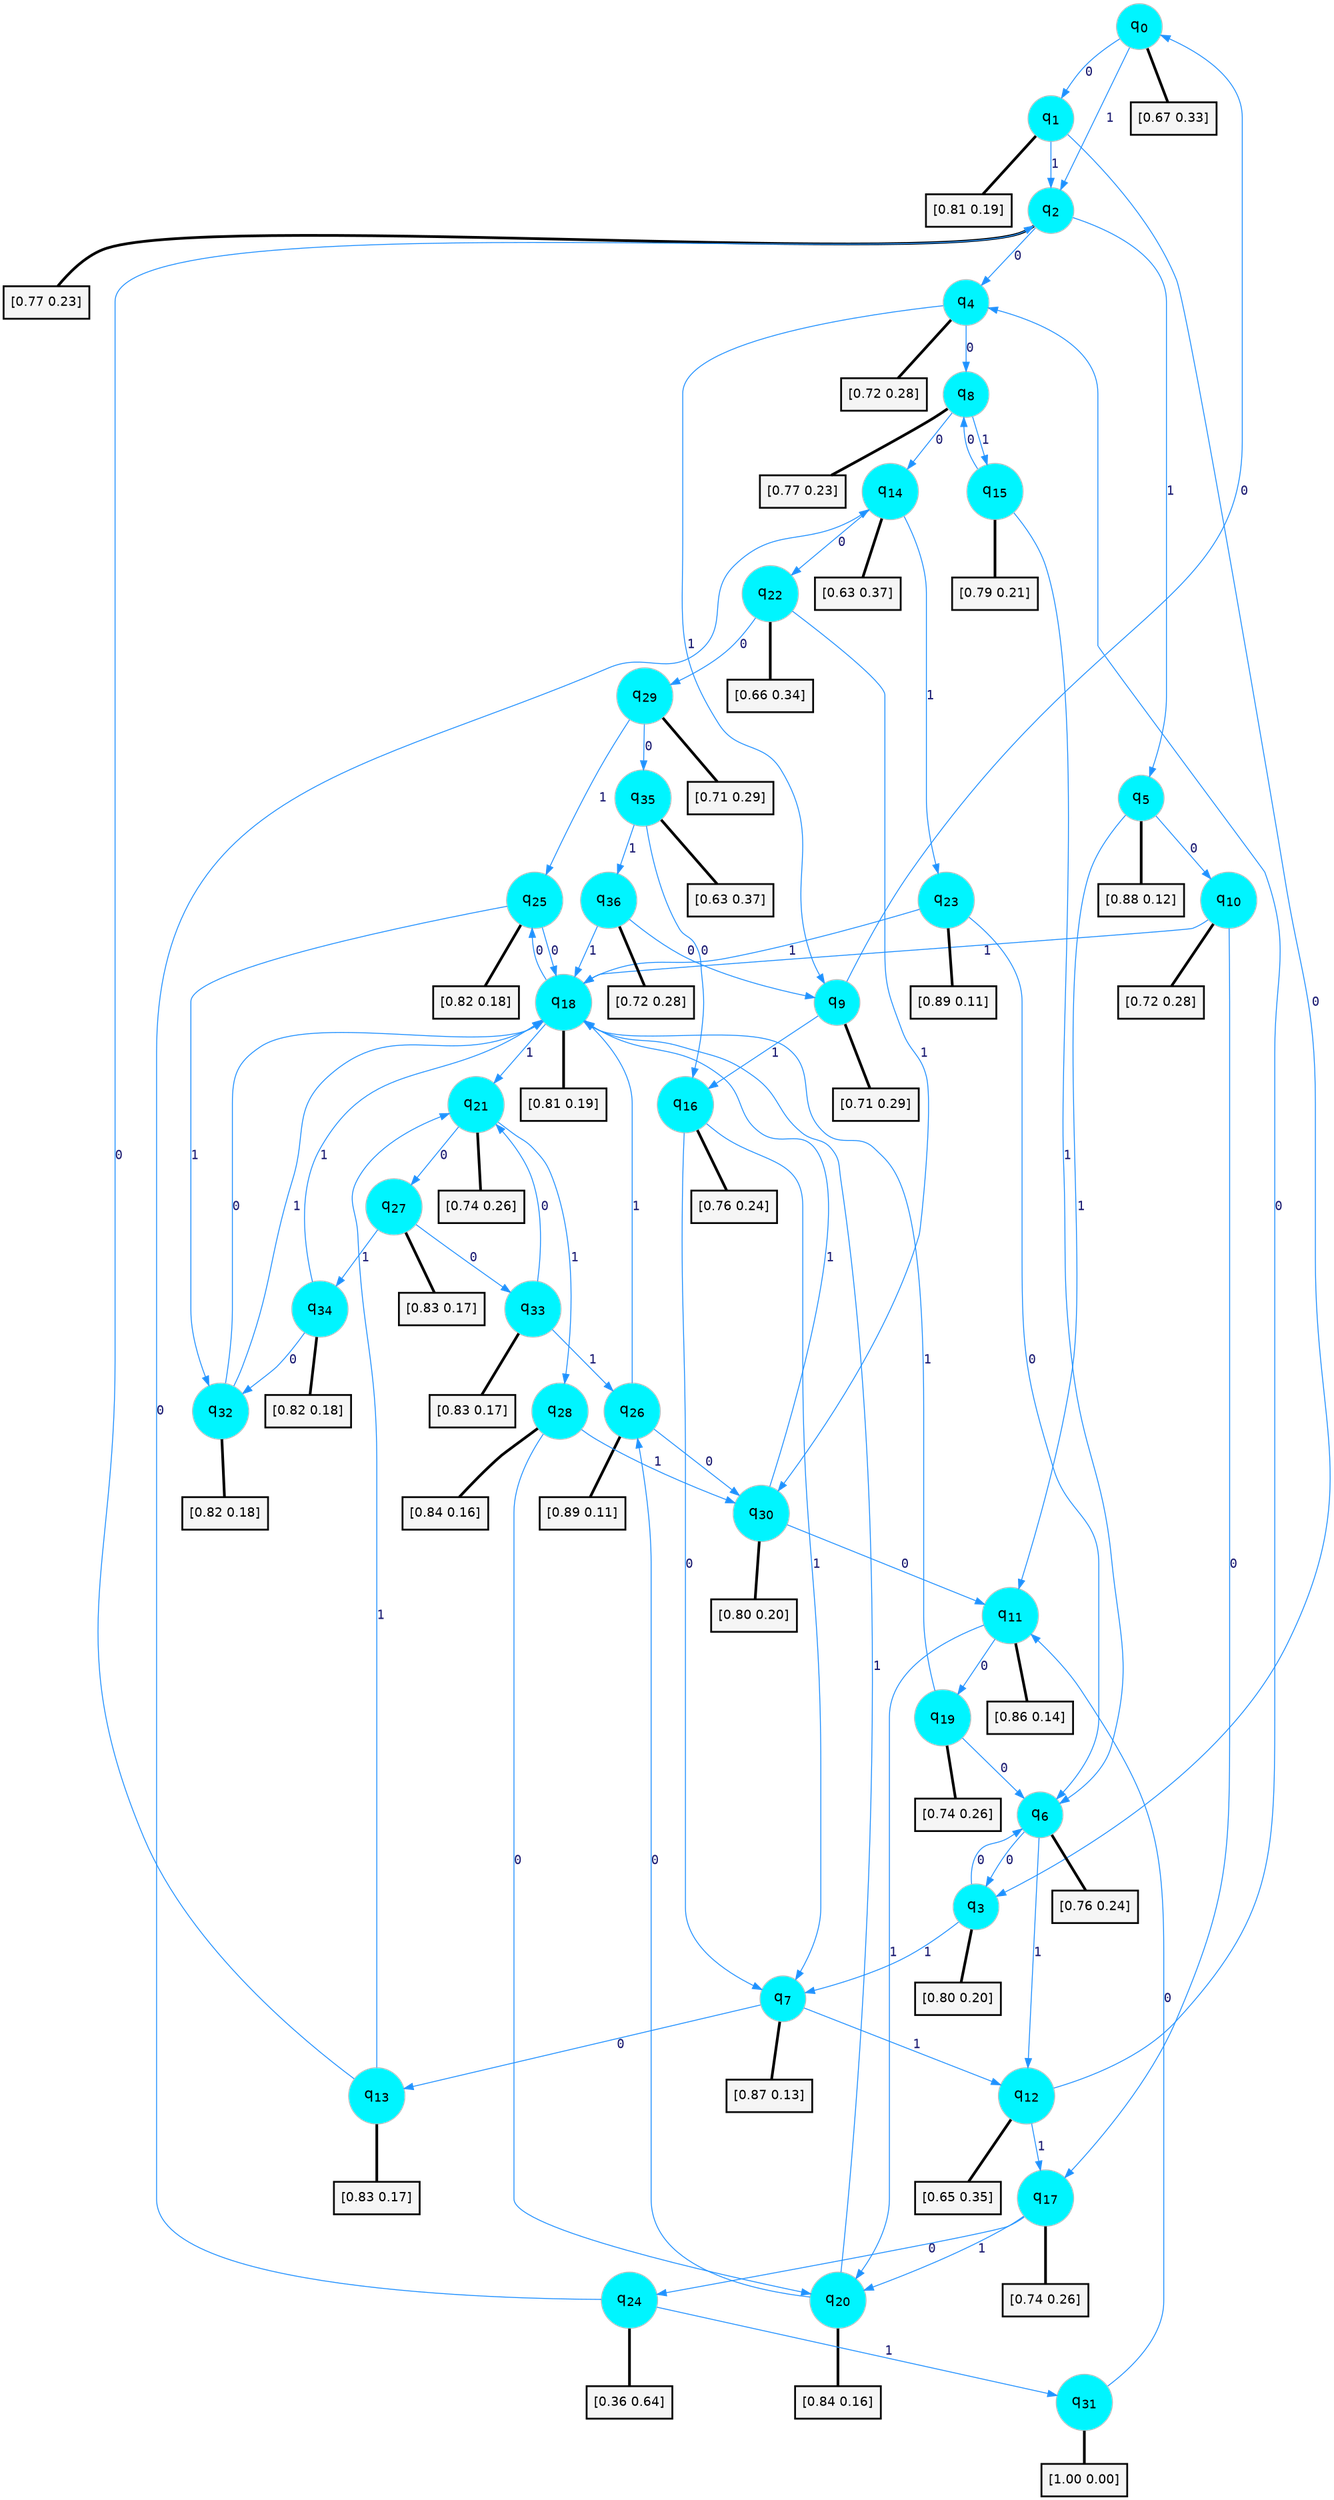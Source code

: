 digraph G {
graph [
bgcolor=transparent, dpi=300, rankdir=TD, size="40,25"];
node [
color=gray, fillcolor=turquoise1, fontcolor=black, fontname=Helvetica, fontsize=16, fontweight=bold, shape=circle, style=filled];
edge [
arrowsize=1, color=dodgerblue1, fontcolor=midnightblue, fontname=courier, fontweight=bold, penwidth=1, style=solid, weight=20];
0[label=<q<SUB>0</SUB>>];
1[label=<q<SUB>1</SUB>>];
2[label=<q<SUB>2</SUB>>];
3[label=<q<SUB>3</SUB>>];
4[label=<q<SUB>4</SUB>>];
5[label=<q<SUB>5</SUB>>];
6[label=<q<SUB>6</SUB>>];
7[label=<q<SUB>7</SUB>>];
8[label=<q<SUB>8</SUB>>];
9[label=<q<SUB>9</SUB>>];
10[label=<q<SUB>10</SUB>>];
11[label=<q<SUB>11</SUB>>];
12[label=<q<SUB>12</SUB>>];
13[label=<q<SUB>13</SUB>>];
14[label=<q<SUB>14</SUB>>];
15[label=<q<SUB>15</SUB>>];
16[label=<q<SUB>16</SUB>>];
17[label=<q<SUB>17</SUB>>];
18[label=<q<SUB>18</SUB>>];
19[label=<q<SUB>19</SUB>>];
20[label=<q<SUB>20</SUB>>];
21[label=<q<SUB>21</SUB>>];
22[label=<q<SUB>22</SUB>>];
23[label=<q<SUB>23</SUB>>];
24[label=<q<SUB>24</SUB>>];
25[label=<q<SUB>25</SUB>>];
26[label=<q<SUB>26</SUB>>];
27[label=<q<SUB>27</SUB>>];
28[label=<q<SUB>28</SUB>>];
29[label=<q<SUB>29</SUB>>];
30[label=<q<SUB>30</SUB>>];
31[label=<q<SUB>31</SUB>>];
32[label=<q<SUB>32</SUB>>];
33[label=<q<SUB>33</SUB>>];
34[label=<q<SUB>34</SUB>>];
35[label=<q<SUB>35</SUB>>];
36[label=<q<SUB>36</SUB>>];
37[label="[0.67 0.33]", shape=box,fontcolor=black, fontname=Helvetica, fontsize=14, penwidth=2, fillcolor=whitesmoke,color=black];
38[label="[0.81 0.19]", shape=box,fontcolor=black, fontname=Helvetica, fontsize=14, penwidth=2, fillcolor=whitesmoke,color=black];
39[label="[0.77 0.23]", shape=box,fontcolor=black, fontname=Helvetica, fontsize=14, penwidth=2, fillcolor=whitesmoke,color=black];
40[label="[0.80 0.20]", shape=box,fontcolor=black, fontname=Helvetica, fontsize=14, penwidth=2, fillcolor=whitesmoke,color=black];
41[label="[0.72 0.28]", shape=box,fontcolor=black, fontname=Helvetica, fontsize=14, penwidth=2, fillcolor=whitesmoke,color=black];
42[label="[0.88 0.12]", shape=box,fontcolor=black, fontname=Helvetica, fontsize=14, penwidth=2, fillcolor=whitesmoke,color=black];
43[label="[0.76 0.24]", shape=box,fontcolor=black, fontname=Helvetica, fontsize=14, penwidth=2, fillcolor=whitesmoke,color=black];
44[label="[0.87 0.13]", shape=box,fontcolor=black, fontname=Helvetica, fontsize=14, penwidth=2, fillcolor=whitesmoke,color=black];
45[label="[0.77 0.23]", shape=box,fontcolor=black, fontname=Helvetica, fontsize=14, penwidth=2, fillcolor=whitesmoke,color=black];
46[label="[0.71 0.29]", shape=box,fontcolor=black, fontname=Helvetica, fontsize=14, penwidth=2, fillcolor=whitesmoke,color=black];
47[label="[0.72 0.28]", shape=box,fontcolor=black, fontname=Helvetica, fontsize=14, penwidth=2, fillcolor=whitesmoke,color=black];
48[label="[0.86 0.14]", shape=box,fontcolor=black, fontname=Helvetica, fontsize=14, penwidth=2, fillcolor=whitesmoke,color=black];
49[label="[0.65 0.35]", shape=box,fontcolor=black, fontname=Helvetica, fontsize=14, penwidth=2, fillcolor=whitesmoke,color=black];
50[label="[0.83 0.17]", shape=box,fontcolor=black, fontname=Helvetica, fontsize=14, penwidth=2, fillcolor=whitesmoke,color=black];
51[label="[0.63 0.37]", shape=box,fontcolor=black, fontname=Helvetica, fontsize=14, penwidth=2, fillcolor=whitesmoke,color=black];
52[label="[0.79 0.21]", shape=box,fontcolor=black, fontname=Helvetica, fontsize=14, penwidth=2, fillcolor=whitesmoke,color=black];
53[label="[0.76 0.24]", shape=box,fontcolor=black, fontname=Helvetica, fontsize=14, penwidth=2, fillcolor=whitesmoke,color=black];
54[label="[0.74 0.26]", shape=box,fontcolor=black, fontname=Helvetica, fontsize=14, penwidth=2, fillcolor=whitesmoke,color=black];
55[label="[0.81 0.19]", shape=box,fontcolor=black, fontname=Helvetica, fontsize=14, penwidth=2, fillcolor=whitesmoke,color=black];
56[label="[0.74 0.26]", shape=box,fontcolor=black, fontname=Helvetica, fontsize=14, penwidth=2, fillcolor=whitesmoke,color=black];
57[label="[0.84 0.16]", shape=box,fontcolor=black, fontname=Helvetica, fontsize=14, penwidth=2, fillcolor=whitesmoke,color=black];
58[label="[0.74 0.26]", shape=box,fontcolor=black, fontname=Helvetica, fontsize=14, penwidth=2, fillcolor=whitesmoke,color=black];
59[label="[0.66 0.34]", shape=box,fontcolor=black, fontname=Helvetica, fontsize=14, penwidth=2, fillcolor=whitesmoke,color=black];
60[label="[0.89 0.11]", shape=box,fontcolor=black, fontname=Helvetica, fontsize=14, penwidth=2, fillcolor=whitesmoke,color=black];
61[label="[0.36 0.64]", shape=box,fontcolor=black, fontname=Helvetica, fontsize=14, penwidth=2, fillcolor=whitesmoke,color=black];
62[label="[0.82 0.18]", shape=box,fontcolor=black, fontname=Helvetica, fontsize=14, penwidth=2, fillcolor=whitesmoke,color=black];
63[label="[0.89 0.11]", shape=box,fontcolor=black, fontname=Helvetica, fontsize=14, penwidth=2, fillcolor=whitesmoke,color=black];
64[label="[0.83 0.17]", shape=box,fontcolor=black, fontname=Helvetica, fontsize=14, penwidth=2, fillcolor=whitesmoke,color=black];
65[label="[0.84 0.16]", shape=box,fontcolor=black, fontname=Helvetica, fontsize=14, penwidth=2, fillcolor=whitesmoke,color=black];
66[label="[0.71 0.29]", shape=box,fontcolor=black, fontname=Helvetica, fontsize=14, penwidth=2, fillcolor=whitesmoke,color=black];
67[label="[0.80 0.20]", shape=box,fontcolor=black, fontname=Helvetica, fontsize=14, penwidth=2, fillcolor=whitesmoke,color=black];
68[label="[1.00 0.00]", shape=box,fontcolor=black, fontname=Helvetica, fontsize=14, penwidth=2, fillcolor=whitesmoke,color=black];
69[label="[0.82 0.18]", shape=box,fontcolor=black, fontname=Helvetica, fontsize=14, penwidth=2, fillcolor=whitesmoke,color=black];
70[label="[0.83 0.17]", shape=box,fontcolor=black, fontname=Helvetica, fontsize=14, penwidth=2, fillcolor=whitesmoke,color=black];
71[label="[0.82 0.18]", shape=box,fontcolor=black, fontname=Helvetica, fontsize=14, penwidth=2, fillcolor=whitesmoke,color=black];
72[label="[0.63 0.37]", shape=box,fontcolor=black, fontname=Helvetica, fontsize=14, penwidth=2, fillcolor=whitesmoke,color=black];
73[label="[0.72 0.28]", shape=box,fontcolor=black, fontname=Helvetica, fontsize=14, penwidth=2, fillcolor=whitesmoke,color=black];
0->1 [label=0];
0->2 [label=1];
0->37 [arrowhead=none, penwidth=3,color=black];
1->3 [label=0];
1->2 [label=1];
1->38 [arrowhead=none, penwidth=3,color=black];
2->4 [label=0];
2->5 [label=1];
2->39 [arrowhead=none, penwidth=3,color=black];
3->6 [label=0];
3->7 [label=1];
3->40 [arrowhead=none, penwidth=3,color=black];
4->8 [label=0];
4->9 [label=1];
4->41 [arrowhead=none, penwidth=3,color=black];
5->10 [label=0];
5->11 [label=1];
5->42 [arrowhead=none, penwidth=3,color=black];
6->3 [label=0];
6->12 [label=1];
6->43 [arrowhead=none, penwidth=3,color=black];
7->13 [label=0];
7->12 [label=1];
7->44 [arrowhead=none, penwidth=3,color=black];
8->14 [label=0];
8->15 [label=1];
8->45 [arrowhead=none, penwidth=3,color=black];
9->0 [label=0];
9->16 [label=1];
9->46 [arrowhead=none, penwidth=3,color=black];
10->17 [label=0];
10->18 [label=1];
10->47 [arrowhead=none, penwidth=3,color=black];
11->19 [label=0];
11->20 [label=1];
11->48 [arrowhead=none, penwidth=3,color=black];
12->4 [label=0];
12->17 [label=1];
12->49 [arrowhead=none, penwidth=3,color=black];
13->2 [label=0];
13->21 [label=1];
13->50 [arrowhead=none, penwidth=3,color=black];
14->22 [label=0];
14->23 [label=1];
14->51 [arrowhead=none, penwidth=3,color=black];
15->8 [label=0];
15->6 [label=1];
15->52 [arrowhead=none, penwidth=3,color=black];
16->7 [label=0];
16->7 [label=1];
16->53 [arrowhead=none, penwidth=3,color=black];
17->24 [label=0];
17->20 [label=1];
17->54 [arrowhead=none, penwidth=3,color=black];
18->25 [label=0];
18->21 [label=1];
18->55 [arrowhead=none, penwidth=3,color=black];
19->6 [label=0];
19->18 [label=1];
19->56 [arrowhead=none, penwidth=3,color=black];
20->26 [label=0];
20->18 [label=1];
20->57 [arrowhead=none, penwidth=3,color=black];
21->27 [label=0];
21->28 [label=1];
21->58 [arrowhead=none, penwidth=3,color=black];
22->29 [label=0];
22->30 [label=1];
22->59 [arrowhead=none, penwidth=3,color=black];
23->6 [label=0];
23->18 [label=1];
23->60 [arrowhead=none, penwidth=3,color=black];
24->14 [label=0];
24->31 [label=1];
24->61 [arrowhead=none, penwidth=3,color=black];
25->18 [label=0];
25->32 [label=1];
25->62 [arrowhead=none, penwidth=3,color=black];
26->30 [label=0];
26->18 [label=1];
26->63 [arrowhead=none, penwidth=3,color=black];
27->33 [label=0];
27->34 [label=1];
27->64 [arrowhead=none, penwidth=3,color=black];
28->20 [label=0];
28->30 [label=1];
28->65 [arrowhead=none, penwidth=3,color=black];
29->35 [label=0];
29->25 [label=1];
29->66 [arrowhead=none, penwidth=3,color=black];
30->11 [label=0];
30->18 [label=1];
30->67 [arrowhead=none, penwidth=3,color=black];
31->11 [label=0];
31->68 [arrowhead=none, penwidth=3,color=black];
32->18 [label=0];
32->18 [label=1];
32->69 [arrowhead=none, penwidth=3,color=black];
33->21 [label=0];
33->26 [label=1];
33->70 [arrowhead=none, penwidth=3,color=black];
34->32 [label=0];
34->18 [label=1];
34->71 [arrowhead=none, penwidth=3,color=black];
35->16 [label=0];
35->36 [label=1];
35->72 [arrowhead=none, penwidth=3,color=black];
36->9 [label=0];
36->18 [label=1];
36->73 [arrowhead=none, penwidth=3,color=black];
}
